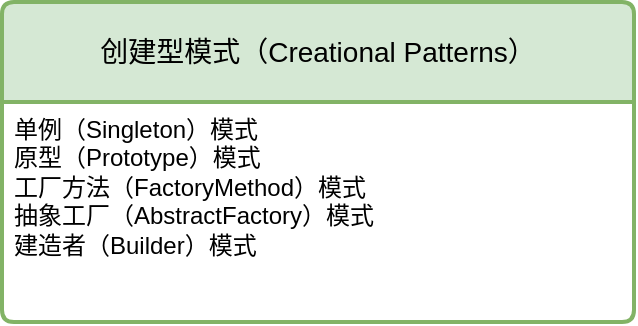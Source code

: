 <mxfile version="28.0.5" pages="3">
  <diagram id="zRVN3s2uPfJnkFUQuOGw" name="设计模式总览">
    <mxGraphModel dx="786" dy="463" grid="1" gridSize="10" guides="1" tooltips="1" connect="1" arrows="1" fold="1" page="1" pageScale="1" pageWidth="827" pageHeight="1169" math="0" shadow="0">
      <root>
        <mxCell id="0" />
        <mxCell id="1" parent="0" />
        <mxCell id="wAoLEg8Pgq-Iw8aR-I5j-6" value="创建型模式（Creational Patterns）" style="swimlane;childLayout=stackLayout;horizontal=1;startSize=50;horizontalStack=0;rounded=1;fontSize=14;fontStyle=0;strokeWidth=2;resizeParent=0;resizeLast=1;shadow=0;dashed=0;align=center;arcSize=4;whiteSpace=wrap;html=1;fillColor=#d5e8d4;strokeColor=#82b366;" vertex="1" parent="1">
          <mxGeometry x="54" y="110" width="316" height="160" as="geometry" />
        </mxCell>
        <mxCell id="wAoLEg8Pgq-Iw8aR-I5j-7" value="单例（Singleton）模式&lt;br style=&quot;padding: 0px; margin: 0px;&quot;&gt;原型（Prototype）模式&lt;br style=&quot;padding: 0px; margin: 0px;&quot;&gt;工厂方法（FactoryMethod）模式&lt;br style=&quot;padding: 0px; margin: 0px;&quot;&gt;抽象工厂（AbstractFactory）模式&lt;br style=&quot;padding: 0px; margin: 0px;&quot;&gt;建造者（Builder）模式" style="align=left;strokeColor=none;fillColor=none;spacingLeft=4;spacingRight=4;fontSize=12;verticalAlign=top;resizable=0;rotatable=0;part=1;html=1;whiteSpace=wrap;" vertex="1" parent="wAoLEg8Pgq-Iw8aR-I5j-6">
          <mxGeometry y="50" width="316" height="110" as="geometry" />
        </mxCell>
      </root>
    </mxGraphModel>
  </diagram>
  <diagram id="s9Nj-BNSNQLIezm4u_ZE" name="创建型-单例设计模式">
    <mxGraphModel dx="786" dy="463" grid="1" gridSize="10" guides="1" tooltips="1" connect="1" arrows="1" fold="1" page="1" pageScale="1" pageWidth="827" pageHeight="1169" math="0" shadow="0">
      <root>
        <mxCell id="0" />
        <mxCell id="1" parent="0" />
      </root>
    </mxGraphModel>
  </diagram>
  <diagram name="创建型-工厂设计模式" id="Page-1">
    <mxGraphModel dx="2037" dy="1061" grid="1" gridSize="10" guides="1" tooltips="1" connect="1" arrows="1" fold="1" page="1" pageScale="1" pageWidth="827" pageHeight="1169" math="0" shadow="0">
      <root>
        <mxCell id="0" />
        <mxCell id="1" parent="0" />
        <UserObject label="&lt;div style=&quot;font-size: 1px&quot;&gt;&lt;p style=&quot;text-align:center;margin-left:0;margin-right:0;margin-top:0px;margin-bottom:0px;text-indent:0;vertical-align:middle;direction:ltr;&quot;&gt;&lt;font style=&quot;font-size:12px;font-family:0;color:#000000;direction:ltr;letter-spacing:0px;line-height:120%;opacity:1&quot;&gt;抽象类Car&lt;/font&gt;&lt;/p&gt;&lt;/div&gt;" tags="Background" id="2">
          <mxCell style="verticalAlign=middle;align=center;overflow=width;vsdxID=1;fillColor=#fbeada;gradientColor=none;shape=stencil(hZJLEoIwDIZP06VMSQZ0j3gPRop0rJQpD/H2UoMCLQ67JP2S/EnKMGnKrBYMeNMafRdPmbclwzMDkFUpjGxHi2HKMCm0ETejuyonv84saa2H7m2FgfLCOIiPNgv4iyL8410IVrJawCcMEP/D185Q6XCqzaMgiic+XCbwATaQX+wLod8W18ymTH8mB3eFHnydswjwGVjPgn5b3N3lzuJHYz5ZIZWiiy/f3ROPIfoemL4B);strokeColor=#000000;strokeWidth=2;spacingTop=-3;spacingBottom=-3;spacingLeft=-3;spacingRight=-3;points=[];labelBackgroundColor=none;rounded=0;html=1;whiteSpace=wrap;" parent="1" vertex="1">
            <mxGeometry x="111" y="286" width="100" height="50" as="geometry" />
          </mxCell>
        </UserObject>
        <UserObject label="&lt;div style=&quot;font-size: 1px&quot;&gt;&lt;p style=&quot;text-align:center;margin-left:0;margin-right:0;margin-top:0px;margin-bottom:0px;text-indent:0;vertical-align:middle;direction:ltr;&quot;&gt;&lt;font style=&quot;font-size:12px;font-family:0;color:#000000;direction:ltr;letter-spacing:0px;line-height:120%;opacity:1&quot;&gt;具体类A-VanCar&lt;/font&gt;&lt;/p&gt;&lt;/div&gt;" tags="Background" id="3">
          <mxCell style="verticalAlign=middle;align=center;overflow=width;vsdxID=2;fillColor=#fadcdb;gradientColor=none;shape=stencil(nZBRDoQgDERP03+WHsHFe5iISyOCQdT19kIaIxq//Jtp3zTpAFaTaUYNUkwx+F6v1EYD+AUpyRkdKCYFqACrzgf9C352LfuxyWRWg1/yhT/nRE5IsZWuZtCSK8CPeI0e/hF+jV7AJM4PO7KWCyr390bSiNtEtQM=);strokeColor=#000000;strokeWidth=2;spacingTop=-3;spacingBottom=-3;spacingLeft=-3;spacingRight=-3;points=[];labelBackgroundColor=none;rounded=0;html=1;whiteSpace=wrap;" parent="1" vertex="1">
            <mxGeometry x="295" y="232" width="149" height="54" as="geometry" />
          </mxCell>
        </UserObject>
        <UserObject label="&lt;div style=&quot;font-size: 1px&quot;&gt;&lt;p style=&quot;text-align:center;margin-left:0;margin-right:0;margin-top:0px;margin-bottom:0px;text-indent:0;vertical-align:middle;direction:ltr;&quot;&gt;&lt;font style=&quot;font-size:12px;font-family:0;color:#000000;direction:ltr;letter-spacing:0px;line-height:120%;opacity:1&quot;&gt;具体类B-Sedan&lt;/font&gt;&lt;/p&gt;&lt;/div&gt;" tags="Background" id="4">
          <mxCell style="verticalAlign=middle;align=center;overflow=width;vsdxID=3;fillColor=#fadcdb;gradientColor=none;shape=stencil(nZBRDoQgDERP03+WHsHFe5iISyOCQdT19kIaIxq//Jtp3zTpAFaTaUYNUkwx+F6v1EYD+AUpyRkdKCYFqACrzgf9C352LfuxyWRWg1/yhT/nRE5IsZWuZtCSK8CPeI0e/hF+jV7AJM4PO7KWCyr390bSiNtEtQM=);strokeColor=#000000;strokeWidth=2;spacingTop=-3;spacingBottom=-3;spacingLeft=-3;spacingRight=-3;points=[];labelBackgroundColor=none;rounded=0;html=1;whiteSpace=wrap;" parent="1" vertex="1">
            <mxGeometry x="295" y="336" width="149" height="54" as="geometry" />
          </mxCell>
        </UserObject>
        <UserObject label="&lt;div style=&quot;font-size: 1px&quot;&gt;&lt;p style=&quot;text-align:center;margin-left:0;margin-right:0;margin-top:0px;margin-bottom:0px;text-indent:0;vertical-align:middle;direction:ltr;&quot;&gt;&lt;font style=&quot;font-size:12px;font-family:0;color:#000000;direction:ltr;letter-spacing:0px;line-height:120%;opacity:1&quot;&gt;BuildSimpleCarFactory&lt;/font&gt;&lt;/p&gt;&lt;/div&gt;" tags="Background" id="5">
          <mxCell style="verticalAlign=middle;align=center;overflow=width;vsdxID=4;fillColor=#e5f6da;gradientColor=none;shape=stencil(nZBRDoQgDERP03+WHsHFe5iISyOCQdT19kIaIxq//Jtp3zTpAFaTaUYNUkwx+F6v1EYD+AUpyRkdKCYFqACrzgf9C352LfuxyWRWg1/yhT/nRE5IsZWuZtCSK8CPeI0e/hF+jV7AJM4PO7KWCyr390bSiNtEtQM=);strokeColor=#000000;strokeWidth=2;spacingTop=-3;spacingBottom=-3;spacingLeft=-3;spacingRight=-3;points=[];labelBackgroundColor=none;rounded=0;html=1;whiteSpace=wrap;" parent="1" vertex="1">
            <mxGeometry x="513" y="284" width="197" height="66" as="geometry" />
          </mxCell>
        </UserObject>
        <UserObject label="&lt;div style=&quot;font-size: 1px&quot;&gt;&lt;p style=&quot;text-align:center;margin-left:0;margin-right:0;margin-top:0px;margin-bottom:0px;text-indent:0;vertical-align:middle;direction:ltr;&quot;&gt;&lt;font style=&quot;font-size:12px;font-family:0;color:#000000;direction:ltr;letter-spacing:0px;line-height:120%;opacity:1&quot;&gt;if (&amp;quot;mysql&amp;quot;.equalsIgnoreCase(type)) {&lt;br/&gt;   return &lt;/font&gt;&lt;font style=&quot;font-size:12px;font-family:0;color:#000000;direction:ltr;letter-spacing:0px;line-height:120%;opacity:1&quot;&gt;&lt;b&gt;new MysqlDBConnect&lt;/b&gt;&lt;/font&gt;&lt;font style=&quot;font-size:12px;font-family:0;color:#000000;direction:ltr;letter-spacing:0px;line-height:120%;opacity:1&quot;&gt;(&amp;quot;muser&amp;quot;, &amp;quot;jdbc.mysql&amp;quot;);&lt;br/&gt;} else if (&amp;quot;azure&amp;quot;.equalsIgnoreCase(type)) {&lt;br/&gt;   return &lt;/font&gt;&lt;font style=&quot;font-size:12px;font-family:0;color:#000000;direction:ltr;letter-spacing:0px;line-height:120%;opacity:1&quot;&gt;&lt;b&gt;new AzureDBConnect&lt;/b&gt;&lt;/font&gt;&lt;font style=&quot;font-size:12px;font-family:0;color:#000000;direction:ltr;letter-spacing:0px;line-height:120%;opacity:1&quot;&gt;(&amp;quot;azureUser&amp;quot;, &amp;quot;jdbc.azure&amp;quot;);&lt;br/&gt;}&lt;/font&gt;&lt;/p&gt;&lt;/div&gt;" tags="Background" id="6">
          <mxCell style="verticalAlign=middle;align=center;overflow=width;vsdxID=5;fillColor=#fff7bc;gradientColor=none;shape=stencil(UzV2Ls5ILEhVNTIoLinKz04tz0wpyVA1dlE1MsrMy0gtyiwBslSNXVWNndPyi1LTi/JL81Ig/IJEkEoQKze/DGRCBUSfAUiHkUElMs8NojAnMw9JoaWZnqEZsYoNDVDNNTTVMzIhQbkBHrPJVkqeQiADEXZpmTk5yDLooQwUgsSQsSsA);strokeColor=none;strokeWidth=0;spacingTop=-3;spacingBottom=-3;spacingLeft=-3;spacingRight=-3;points=[];labelBackgroundColor=none;rounded=0;html=1;whiteSpace=wrap;" parent="1" vertex="1">
            <mxGeometry x="790" y="264.5" width="417" height="105" as="geometry" />
          </mxCell>
        </UserObject>
        <UserObject label="" tags="Background" id="7">
          <mxCell style="vsdxID=6;fillColor=#fff7bc;gradientColor=none;shape=stencil(UzV2Ls5ILEhVNTIoLinKz04tz0wpyVA1dlE1MsrMy0gtyiwBslSNXVWNndPyi1LTi/JL81Ig/IJEkEoQKze/DGRCBUSfpZmeoRlIl5FBJUTEAMxzgyjOyczDq9jQVM/IBLcGQwMDUpQTcAyQgfBGWmZODrIMuoeBQpDAMnYFAA==);strokeColor=none;strokeWidth=0;spacingTop=-3;spacingBottom=-3;spacingLeft=-3;spacingRight=-3;points=[];labelBackgroundColor=none;rounded=0;html=1;whiteSpace=wrap;" parent="1" vertex="1">
            <mxGeometry x="762" y="258" width="417" height="105" as="geometry" />
          </mxCell>
        </UserObject>
        <UserObject label="" tags="Background" id="8">
          <mxCell style="vsdxID=7;fillColor=none;gradientColor=none;shape=stencil(UzV2Ls5ILEhVNTIoLinKz04tz0wpyVA1dlE1MsrMy0gtyiwBslSNXVWNndPyi1LTi/JL81Ig/IJEkEoQKze/DGRCBUSfAUiHkUElMs8NojAnMw9JoaWZnqEZsYoNDVDNNTTVMzIhQbkBHrPJVkqeQiADEXZADnrAAoUgkWLsCgA=);strokeColor=none;strokeWidth=0;spacingTop=-3;spacingBottom=-3;spacingLeft=-3;spacingRight=-3;points=[];labelBackgroundColor=none;rounded=0;html=1;whiteSpace=wrap;" parent="1" vertex="1">
            <mxGeometry x="762" y="258" width="417" height="105" as="geometry" />
          </mxCell>
        </UserObject>
        <UserObject label="&lt;div style=&quot;font-size: 1px&quot;&gt;&lt;p style=&quot;text-align:center;margin-left:0;margin-right:0;margin-top:0px;margin-bottom:0px;text-indent:0;vertical-align:middle;direction:ltr;&quot;&gt;&lt;font style=&quot;font-size: 16px; color: rgb(0, 0, 0); direction: ltr; letter-spacing: 0px; line-height: 120%; opacity: 1;&quot;&gt;&lt;b&gt;简单工厂模式：&lt;/b&gt;&lt;/font&gt;&lt;/p&gt;&lt;/div&gt;" tags="Background" id="9">
          <mxCell style="verticalAlign=middle;align=center;overflow=width;vsdxID=8;fillColor=none;gradientColor=none;shape=stencil(nZBLDoAgDERP0z3SI/i5B4koRAWC+Lu9kMaIxpW7mfZNkw5gOSvhJHA2B28Huek2KMAKONdGSa9DVIA1YNlZL3tvF9OSdyKRSU12TRd2yrGU4OzIXUPgqE0GFuw3evlP+Df6AKO4P6Ry8t27jTiiJrE+AQ==);strokeColor=#000000;strokeWidth=2;spacingTop=-3;spacingBottom=-3;spacingLeft=-3;spacingRight=-3;points=[];labelBackgroundColor=none;rounded=0;html=1;whiteSpace=wrap;" parent="1" vertex="1">
            <mxGeometry x="111" y="150" width="127" height="40" as="geometry" />
          </mxCell>
        </UserObject>
        <UserObject label="&lt;div style=&quot;font-size: 1px&quot;&gt;&lt;p style=&quot;text-align:center;margin-left:0;margin-right:0;margin-top:0px;margin-bottom:0px;text-indent:0;vertical-align:middle;direction:ltr;&quot;&gt;&lt;font style=&quot;font-size: 12px; color: rgb(0, 0, 0); direction: ltr; letter-spacing: 0px; line-height: 120%; opacity: 1;&quot;&gt;违背开闭原则，说白了就是代码耦合度高。&lt;/font&gt;&lt;/p&gt;&lt;p style=&quot;text-align:center;margin-left:0;margin-right:0;margin-top:0px;margin-bottom:0px;text-indent:0;vertical-align:middle;direction:ltr;&quot;&gt;&lt;font style=&quot;font-size: 12px; color: rgb(0, 0, 0); direction: ltr; letter-spacing: 0px; line-height: 120%; opacity: 1;&quot;&gt;如果你要扩展，就要新增else&lt;/font&gt;&lt;/p&gt;&lt;/div&gt;" tags="Background" id="10">
          <mxCell style="verticalAlign=middle;align=center;overflow=width;vsdxID=9;fillColor=none;gradientColor=none;shape=stencil(nZBLDoAgDERP0z3SI/i5B4koRAWC+Lu9kMaIxpW7mfZNkw5gOSvhJHA2B28Huek2KMAKONdGSa9DVIA1YNlZL3tvF9OSdyKRSU12TRd2yrGU4OzIXUPgqE0GFuw3evlP+Df6AKO4P6Ry8t27jTiiJrE+AQ==);strokeColor=#000000;strokeWidth=2;spacingTop=-3;spacingBottom=-3;spacingLeft=-3;spacingRight=-3;points=[];labelBackgroundColor=none;rounded=0;html=1;whiteSpace=wrap;" parent="1" vertex="1">
            <mxGeometry x="111" y="450" width="387" height="40" as="geometry" />
          </mxCell>
        </UserObject>
        <UserObject label="&lt;div style=&quot;font-size: 1px&quot;&gt;&lt;p style=&quot;text-align:center;margin-left:0;margin-right:0;margin-top:0px;margin-bottom:0px;text-indent:0;vertical-align:middle;direction:ltr;&quot;&gt;&lt;font style=&quot;font-size:12px;font-family:0;color:#000000;direction:ltr;letter-spacing:0px;line-height:120%;opacity:1&quot;&gt;extends&lt;/font&gt;&lt;/p&gt;&lt;/div&gt;" tags="Background" id="11">
          <mxCell style="vsdxID=10;edgeStyle=none;startArrow=none;endArrow=block;startSize=5;endSize=5;strokeWidth=2;spacingTop=0;spacingBottom=0;spacingLeft=0;spacingRight=0;verticalAlign=middle;html=1;labelBackgroundColor=#ffffff;rounded=0;align=center;exitX=0;exitY=0.5;exitDx=0;exitDy=0;exitPerimeter=0;entryX=0.5;entryY=1;entryDx=0;entryDy=0;entryPerimeter=0;" parent="1" source="4" target="2" edge="1">
            <mxGeometry x="-0.317" y="7" relative="1" as="geometry">
              <mxPoint as="offset" />
              <Array as="points">
                <mxPoint x="161" y="363" />
              </Array>
            </mxGeometry>
          </mxCell>
        </UserObject>
        <UserObject label="&lt;div style=&quot;font-size: 1px&quot;&gt;&lt;p style=&quot;text-align:center;margin-left:0;margin-right:0;margin-top:0px;margin-bottom:0px;text-indent:0;vertical-align:middle;direction:ltr;&quot;&gt;&lt;font style=&quot;font-size:12px;font-family:0;color:#000000;direction:ltr;letter-spacing:0px;line-height:120%;opacity:1&quot;&gt;extends&lt;/font&gt;&lt;/p&gt;&lt;/div&gt;" tags="Background" id="12">
          <mxCell style="vsdxID=11;edgeStyle=none;startArrow=none;endArrow=block;startSize=5;endSize=5;strokeWidth=2;spacingTop=0;spacingBottom=0;spacingLeft=0;spacingRight=0;verticalAlign=middle;html=1;labelBackgroundColor=#ffffff;rounded=0;align=center;exitX=0;exitY=0.5;exitDx=0;exitDy=0;exitPerimeter=0;entryX=0.5;entryY=0;entryDx=0;entryDy=0;entryPerimeter=0;" parent="1" source="3" target="2" edge="1">
            <mxGeometry relative="1" as="geometry">
              <mxPoint x="34" as="offset" />
              <Array as="points">
                <mxPoint x="161" y="259" />
              </Array>
            </mxGeometry>
          </mxCell>
        </UserObject>
        <UserObject label="" tags="Background" id="13">
          <mxCell style="vsdxID=12;edgeStyle=none;dashed=1;dashPattern=1.00 4.00;startArrow=none;endArrow=block;startSize=5;endSize=5;strokeWidth=2;spacingTop=0;spacingBottom=0;spacingLeft=0;spacingRight=0;verticalAlign=middle;html=1;labelBackgroundColor=#ffffff;rounded=0;exitX=0.497;exitY=0;exitDx=0;exitDy=0;exitPerimeter=0;entryX=1;entryY=0.5;entryDx=0;entryDy=0;entryPerimeter=0;" parent="1" source="5" target="3" edge="1">
            <mxGeometry relative="1" as="geometry">
              <mxPoint x="70" y="101" as="offset" />
              <Array as="points">
                <mxPoint x="608" y="259" />
              </Array>
            </mxGeometry>
          </mxCell>
        </UserObject>
        <UserObject label="" tags="Background" id="14">
          <mxCell style="vsdxID=13;edgeStyle=none;dashed=1;dashPattern=1.00 4.00;startArrow=none;endArrow=block;startSize=5;endSize=5;strokeWidth=2;spacingTop=0;spacingBottom=0;spacingLeft=0;spacingRight=0;verticalAlign=middle;html=1;labelBackgroundColor=#ffffff;rounded=0;exitX=0.497;exitY=1;exitDx=0;exitDy=0;exitPerimeter=0;entryX=1;entryY=0.5;entryDx=0;entryDy=0;entryPerimeter=0;" parent="1" source="5" target="4" edge="1">
            <mxGeometry relative="1" as="geometry">
              <mxPoint x="70" y="101" as="offset" />
              <Array as="points">
                <mxPoint x="608" y="363" />
              </Array>
            </mxGeometry>
          </mxCell>
        </UserObject>
        <UserObject label="" tags="Background" id="15">
          <mxCell style="vsdxID=14;edgeStyle=none;startArrow=none;endArrow=block;startSize=5;endSize=5;strokeWidth=2;spacingTop=0;spacingBottom=0;spacingLeft=0;spacingRight=0;verticalAlign=middle;html=1;labelBackgroundColor=#ffffff;rounded=0;exitX=1;exitY=0.5;exitDx=0;exitDy=0;exitPerimeter=0;entryX=0;entryY=0.505;entryDx=0;entryDy=0;entryPerimeter=0;" parent="1" source="5" target="6" edge="1">
            <mxGeometry relative="1" as="geometry">
              <mxPoint x="-29" y="102" as="offset" />
              <Array as="points" />
            </mxGeometry>
          </mxCell>
        </UserObject>
        <UserObject label="&lt;div style=&quot;&quot;&gt;&lt;p style=&quot;text-align: center; margin: 0px; text-indent: 0px; vertical-align: middle; direction: ltr;&quot;&gt;&lt;span style=&quot;font-size: 16px;&quot;&gt;&lt;b&gt;工厂方法模式&lt;/b&gt;&lt;/span&gt;&lt;/p&gt;&lt;/div&gt;" tags="Background" id="YFfJXEZBGBs_gFEX884V-15">
          <mxCell style="verticalAlign=middle;align=center;overflow=width;vsdxID=8;fillColor=none;gradientColor=none;shape=stencil(nZBLDoAgDERP0z3SI/i5B4koRAWC+Lu9kMaIxpW7mfZNkw5gOSvhJHA2B28Huek2KMAKONdGSa9DVIA1YNlZL3tvF9OSdyKRSU12TRd2yrGU4OzIXUPgqE0GFuw3evlP+Df6AKO4P6Ry8t27jTiiJrE+AQ==);strokeColor=#000000;strokeWidth=2;spacingTop=-3;spacingBottom=-3;spacingLeft=-3;spacingRight=-3;points=[];labelBackgroundColor=none;rounded=0;html=1;whiteSpace=wrap;" vertex="1" parent="1">
            <mxGeometry x="111" y="630" width="127" height="40" as="geometry" />
          </mxCell>
        </UserObject>
        <mxCell id="YFfJXEZBGBs_gFEX884V-17" value="抽象类DBConnect" style="rounded=1;whiteSpace=wrap;html=1;fillColor=#ffe6cc;strokeColor=#d79b00;" vertex="1" parent="1">
          <mxGeometry x="80" y="760" width="120" height="60" as="geometry" />
        </mxCell>
        <mxCell id="YFfJXEZBGBs_gFEX884V-20" value="" style="edgeStyle=orthogonalEdgeStyle;rounded=0;orthogonalLoop=1;jettySize=auto;html=1;" edge="1" parent="1" source="YFfJXEZBGBs_gFEX884V-18" target="YFfJXEZBGBs_gFEX884V-17">
          <mxGeometry relative="1" as="geometry">
            <Array as="points">
              <mxPoint x="150" y="730" />
            </Array>
          </mxGeometry>
        </mxCell>
        <mxCell id="YFfJXEZBGBs_gFEX884V-23" value="extends" style="edgeLabel;html=1;align=center;verticalAlign=middle;resizable=0;points=[];" vertex="1" connectable="0" parent="YFfJXEZBGBs_gFEX884V-20">
          <mxGeometry x="-0.222" y="1" relative="1" as="geometry">
            <mxPoint as="offset" />
          </mxGeometry>
        </mxCell>
        <mxCell id="YFfJXEZBGBs_gFEX884V-18" value="具体类-MysqlConnect" style="rounded=0;whiteSpace=wrap;html=1;fillColor=#f8cecc;strokeColor=#b85450;" vertex="1" parent="1">
          <mxGeometry x="300" y="700" width="160" height="60" as="geometry" />
        </mxCell>
        <mxCell id="YFfJXEZBGBs_gFEX884V-19" value="具体类-AzureConnect" style="rounded=0;whiteSpace=wrap;html=1;fillColor=#f8cecc;strokeColor=#b85450;" vertex="1" parent="1">
          <mxGeometry x="300" y="830" width="160" height="60" as="geometry" />
        </mxCell>
        <mxCell id="YFfJXEZBGBs_gFEX884V-25" style="edgeStyle=orthogonalEdgeStyle;rounded=0;orthogonalLoop=1;jettySize=auto;html=1;entryX=0.583;entryY=1.033;entryDx=0;entryDy=0;entryPerimeter=0;" edge="1" parent="1" source="YFfJXEZBGBs_gFEX884V-19" target="YFfJXEZBGBs_gFEX884V-17">
          <mxGeometry relative="1" as="geometry" />
        </mxCell>
        <mxCell id="YFfJXEZBGBs_gFEX884V-26" value="extends" style="edgeLabel;html=1;align=center;verticalAlign=middle;resizable=0;points=[];" vertex="1" connectable="0" parent="YFfJXEZBGBs_gFEX884V-25">
          <mxGeometry x="-0.426" y="2" relative="1" as="geometry">
            <mxPoint x="-6" y="-2" as="offset" />
          </mxGeometry>
        </mxCell>
        <mxCell id="YFfJXEZBGBs_gFEX884V-30" style="edgeStyle=orthogonalEdgeStyle;rounded=0;orthogonalLoop=1;jettySize=auto;html=1;entryX=0.5;entryY=0;entryDx=0;entryDy=0;" edge="1" parent="1" source="YFfJXEZBGBs_gFEX884V-27" target="YFfJXEZBGBs_gFEX884V-28">
          <mxGeometry relative="1" as="geometry" />
        </mxCell>
        <mxCell id="YFfJXEZBGBs_gFEX884V-32" value="extends" style="edgeLabel;html=1;align=center;verticalAlign=middle;resizable=0;points=[];" vertex="1" connectable="0" parent="YFfJXEZBGBs_gFEX884V-30">
          <mxGeometry x="-0.348" y="1" relative="1" as="geometry">
            <mxPoint as="offset" />
          </mxGeometry>
        </mxCell>
        <mxCell id="YFfJXEZBGBs_gFEX884V-39" style="edgeStyle=orthogonalEdgeStyle;rounded=0;orthogonalLoop=1;jettySize=auto;html=1;entryX=1;entryY=0.5;entryDx=0;entryDy=0;dashed=1;" edge="1" parent="1" source="YFfJXEZBGBs_gFEX884V-27" target="YFfJXEZBGBs_gFEX884V-18">
          <mxGeometry relative="1" as="geometry" />
        </mxCell>
        <mxCell id="YFfJXEZBGBs_gFEX884V-27" value="具体工厂类-MysqlConnectFactory" style="rounded=0;whiteSpace=wrap;html=1;fillColor=#dae8fc;strokeColor=#6c8ebf;" vertex="1" parent="1">
          <mxGeometry x="600" y="700" width="162" height="60" as="geometry" />
        </mxCell>
        <mxCell id="YFfJXEZBGBs_gFEX884V-28" value="抽象工厂类-AbstractDBConnectFactory" style="rounded=1;whiteSpace=wrap;html=1;fillColor=#d5e8d4;strokeColor=#82b366;" vertex="1" parent="1">
          <mxGeometry x="827" y="760" width="280" height="60" as="geometry" />
        </mxCell>
        <mxCell id="YFfJXEZBGBs_gFEX884V-31" style="edgeStyle=orthogonalEdgeStyle;rounded=0;orthogonalLoop=1;jettySize=auto;html=1;entryX=0.5;entryY=1;entryDx=0;entryDy=0;" edge="1" parent="1" source="YFfJXEZBGBs_gFEX884V-29" target="YFfJXEZBGBs_gFEX884V-28">
          <mxGeometry relative="1" as="geometry" />
        </mxCell>
        <mxCell id="YFfJXEZBGBs_gFEX884V-33" value="extends" style="edgeLabel;html=1;align=center;verticalAlign=middle;resizable=0;points=[];" vertex="1" connectable="0" parent="YFfJXEZBGBs_gFEX884V-31">
          <mxGeometry x="-0.369" y="-2" relative="1" as="geometry">
            <mxPoint as="offset" />
          </mxGeometry>
        </mxCell>
        <mxCell id="YFfJXEZBGBs_gFEX884V-40" style="edgeStyle=orthogonalEdgeStyle;rounded=0;orthogonalLoop=1;jettySize=auto;html=1;entryX=1;entryY=0.5;entryDx=0;entryDy=0;dashed=1;" edge="1" parent="1" source="YFfJXEZBGBs_gFEX884V-29" target="YFfJXEZBGBs_gFEX884V-19">
          <mxGeometry relative="1" as="geometry" />
        </mxCell>
        <mxCell id="YFfJXEZBGBs_gFEX884V-29" value="具体工厂类-AzureConnectFactory" style="rounded=0;whiteSpace=wrap;html=1;fillColor=#dae8fc;strokeColor=#6c8ebf;" vertex="1" parent="1">
          <mxGeometry x="602" y="830" width="160" height="60" as="geometry" />
        </mxCell>
        <mxCell id="YFfJXEZBGBs_gFEX884V-34" value="用来创建MysqlConnect对象" style="text;html=1;align=center;verticalAlign=middle;whiteSpace=wrap;rounded=0;" vertex="1" parent="1">
          <mxGeometry x="610" y="670" width="170" height="30" as="geometry" />
        </mxCell>
        <mxCell id="YFfJXEZBGBs_gFEX884V-35" value="用来创建AzureConnect对象" style="text;html=1;align=center;verticalAlign=middle;whiteSpace=wrap;rounded=0;" vertex="1" parent="1">
          <mxGeometry x="602" y="890" width="170" height="30" as="geometry" />
        </mxCell>
        <mxCell id="YFfJXEZBGBs_gFEX884V-41" value="满足了开闭原则。如果想要获取其他DB连接的对象，就去新建xxxConnect类，以及具体工厂类xxxConnectFactory&lt;div&gt;虽说满足了开闭原则，&lt;/div&gt;&lt;div&gt;但是会发现如果想要增加一个功能，那么类就会增加两个。&amp;nbsp;&lt;/div&gt;&lt;div&gt;1： 复杂度增加&lt;/div&gt;&lt;div&gt;2： 产品功能单一。&lt;/div&gt;&lt;div&gt;&lt;br&gt;&lt;/div&gt;&lt;div&gt;比如说：我现在想要让它MQ的连接呢？github的连接？文件服务器的连接？&lt;/div&gt;" style="text;html=1;align=left;verticalAlign=top;whiteSpace=wrap;rounded=0;" vertex="1" parent="1">
          <mxGeometry x="120" y="980" width="430" height="100" as="geometry" />
        </mxCell>
        <UserObject label="&lt;div style=&quot;&quot;&gt;&lt;p style=&quot;text-align: center; margin: 0px; text-indent: 0px; vertical-align: middle; direction: ltr;&quot;&gt;&lt;span style=&quot;font-size: 16px;&quot;&gt;&lt;b&gt;抽象工厂模式&lt;/b&gt;&lt;/span&gt;&lt;/p&gt;&lt;/div&gt;" tags="Background" id="9ifcQX4vvn5vu0cJJsfU-15">
          <mxCell style="verticalAlign=middle;align=center;overflow=width;vsdxID=8;fillColor=none;gradientColor=none;shape=stencil(nZBLDoAgDERP0z3SI/i5B4koRAWC+Lu9kMaIxpW7mfZNkw5gOSvhJHA2B28Huek2KMAKONdGSa9DVIA1YNlZL3tvF9OSdyKRSU12TRd2yrGU4OzIXUPgqE0GFuw3evlP+Df6AKO4P6Ry8t27jTiiJrE+AQ==);strokeColor=#000000;strokeWidth=2;spacingTop=-3;spacingBottom=-3;spacingLeft=-3;spacingRight=-3;points=[];labelBackgroundColor=none;rounded=0;html=1;whiteSpace=wrap;" vertex="1" parent="1">
            <mxGeometry x="130" y="1291" width="127" height="40" as="geometry" />
          </mxCell>
        </UserObject>
        <mxCell id="9ifcQX4vvn5vu0cJJsfU-16" style="edgeStyle=orthogonalEdgeStyle;rounded=0;orthogonalLoop=1;jettySize=auto;html=1;entryX=0.5;entryY=0;entryDx=0;entryDy=0;startArrow=classic;startFill=1;endArrow=none;endFill=0;" edge="1" parent="1" source="9ifcQX4vvn5vu0cJJsfU-18" target="9ifcQX4vvn5vu0cJJsfU-29">
          <mxGeometry relative="1" as="geometry" />
        </mxCell>
        <mxCell id="9ifcQX4vvn5vu0cJJsfU-17" value="implements" style="edgeLabel;html=1;align=center;verticalAlign=middle;resizable=0;points=[];" vertex="1" connectable="0" parent="9ifcQX4vvn5vu0cJJsfU-16">
          <mxGeometry x="0.138" y="-4" relative="1" as="geometry">
            <mxPoint as="offset" />
          </mxGeometry>
        </mxCell>
        <mxCell id="9ifcQX4vvn5vu0cJJsfU-18" value="顶层抽象工厂类MessageFactory" style="swimlane;fontStyle=0;childLayout=stackLayout;horizontal=1;startSize=26;fillColor=#ffe6cc;horizontalStack=0;resizeParent=1;resizeParentMax=0;resizeLast=0;collapsible=1;marginBottom=0;html=1;strokeColor=#d79b00;" vertex="1" parent="1">
          <mxGeometry x="300" y="1621" width="230" height="104" as="geometry">
            <mxRectangle x="380" y="1210" width="190" height="30" as="alternateBounds" />
          </mxGeometry>
        </mxCell>
        <mxCell id="9ifcQX4vvn5vu0cJJsfU-19" value="MessageSender createSender();" style="text;strokeColor=#d79b00;fillColor=#ffe6cc;align=left;verticalAlign=top;spacingLeft=4;spacingRight=4;overflow=hidden;rotatable=0;points=[[0,0.5],[1,0.5]];portConstraint=eastwest;whiteSpace=wrap;html=1;" vertex="1" parent="9ifcQX4vvn5vu0cJJsfU-18">
          <mxGeometry y="26" width="230" height="26" as="geometry" />
        </mxCell>
        <mxCell id="9ifcQX4vvn5vu0cJJsfU-20" value="MessageFormatter createFormatter();" style="text;strokeColor=#d79b00;fillColor=#ffe6cc;align=left;verticalAlign=top;spacingLeft=4;spacingRight=4;overflow=hidden;rotatable=0;points=[[0,0.5],[1,0.5]];portConstraint=eastwest;whiteSpace=wrap;html=1;" vertex="1" parent="9ifcQX4vvn5vu0cJJsfU-18">
          <mxGeometry y="52" width="230" height="26" as="geometry" />
        </mxCell>
        <mxCell id="9ifcQX4vvn5vu0cJJsfU-21" value="MessageLogger createLogger();" style="text;strokeColor=#d79b00;fillColor=#ffe6cc;align=left;verticalAlign=top;spacingLeft=4;spacingRight=4;overflow=hidden;rotatable=0;points=[[0,0.5],[1,0.5]];portConstraint=eastwest;whiteSpace=wrap;html=1;" vertex="1" parent="9ifcQX4vvn5vu0cJJsfU-18">
          <mxGeometry y="78" width="230" height="26" as="geometry" />
        </mxCell>
        <mxCell id="9ifcQX4vvn5vu0cJJsfU-22" style="edgeStyle=orthogonalEdgeStyle;rounded=0;orthogonalLoop=1;jettySize=auto;html=1;entryX=1;entryY=0.75;entryDx=0;entryDy=0;dashed=1;" edge="1" parent="9ifcQX4vvn5vu0cJJsfU-18">
          <mxGeometry relative="1" as="geometry">
            <mxPoint x="390" y="203" as="sourcePoint" />
            <mxPoint x="230" y="90" as="targetPoint" />
            <Array as="points">
              <mxPoint x="310" y="203" />
              <mxPoint x="310" y="90" />
            </Array>
          </mxGeometry>
        </mxCell>
        <mxCell id="9ifcQX4vvn5vu0cJJsfU-23" value="MessageFormatter" style="swimlane;fillColor=#f8cecc;strokeColor=#b85450;" vertex="1" parent="1">
          <mxGeometry x="690" y="1571" width="220" height="58" as="geometry" />
        </mxCell>
        <mxCell id="9ifcQX4vvn5vu0cJJsfU-24" value="String format(String message);" style="text;html=1;align=center;verticalAlign=middle;resizable=0;points=[];autosize=1;strokeColor=none;fillColor=none;" vertex="1" parent="9ifcQX4vvn5vu0cJJsfU-23">
          <mxGeometry y="32" width="190" height="30" as="geometry" />
        </mxCell>
        <mxCell id="9ifcQX4vvn5vu0cJJsfU-25" value="MessageSender" style="swimlane;fillColor=#dae8fc;strokeColor=#6c8ebf;" vertex="1" parent="1">
          <mxGeometry x="700" y="1371" width="220" height="62" as="geometry" />
        </mxCell>
        <mxCell id="9ifcQX4vvn5vu0cJJsfU-26" value="void send(String message, String to);" style="text;html=1;align=center;verticalAlign=middle;resizable=0;points=[];autosize=1;strokeColor=none;fillColor=none;" vertex="1" parent="9ifcQX4vvn5vu0cJJsfU-25">
          <mxGeometry y="32" width="220" height="30" as="geometry" />
        </mxCell>
        <mxCell id="9ifcQX4vvn5vu0cJJsfU-27" value="MessageLogger" style="swimlane;fillColor=#e1d5e7;strokeColor=#9673a6;" vertex="1" parent="1">
          <mxGeometry x="690" y="1781" width="220" height="62" as="geometry" />
        </mxCell>
        <mxCell id="9ifcQX4vvn5vu0cJJsfU-28" value="void log(String message, String to);" style="text;html=1;align=center;verticalAlign=middle;resizable=0;points=[];autosize=1;strokeColor=none;fillColor=none;" vertex="1" parent="9ifcQX4vvn5vu0cJJsfU-27">
          <mxGeometry x="-5" y="31" width="210" height="30" as="geometry" />
        </mxCell>
        <mxCell id="9ifcQX4vvn5vu0cJJsfU-29" value="具体工厂类SmsFactory" style="swimlane;fontStyle=0;childLayout=stackLayout;horizontal=1;startSize=26;fillColor=#d5e8d4;horizontalStack=0;resizeParent=1;resizeParentMax=0;resizeLast=0;collapsible=1;marginBottom=0;html=1;strokeColor=#82b366;" vertex="1" parent="1">
          <mxGeometry x="210" y="1841" width="410" height="104" as="geometry">
            <mxRectangle x="380" y="1210" width="190" height="30" as="alternateBounds" />
          </mxGeometry>
        </mxCell>
        <mxCell id="9ifcQX4vvn5vu0cJJsfU-30" value="MessageSender createSender()&amp;nbsp;&lt;span style=&quot;background-color: transparent;&quot;&gt;&amp;nbsp;{ return new SmsSender(); }&lt;/span&gt;&lt;div&gt;&lt;span style=&quot;background-color: transparent; color: light-dark(rgb(0, 0, 0), rgb(255, 255, 255));&quot;&gt;&lt;br&gt;&lt;/span&gt;&lt;/div&gt;" style="text;strokeColor=#82b366;fillColor=#d5e8d4;align=left;verticalAlign=top;spacingLeft=4;spacingRight=4;overflow=hidden;rotatable=0;points=[[0,0.5],[1,0.5]];portConstraint=eastwest;whiteSpace=wrap;html=1;" vertex="1" parent="9ifcQX4vvn5vu0cJJsfU-29">
          <mxGeometry y="26" width="410" height="26" as="geometry" />
        </mxCell>
        <mxCell id="9ifcQX4vvn5vu0cJJsfU-31" value="MessageFormatter createFormatter()&amp;nbsp;&lt;span style=&quot;background-color: transparent;&quot;&gt;{ return new SmsFormatter(); }&lt;/span&gt;&lt;div&gt;&lt;span style=&quot;background-color: transparent; color: light-dark(rgb(0, 0, 0), rgb(255, 255, 255));&quot;&gt;&lt;br&gt;&lt;/span&gt;&lt;/div&gt;" style="text;strokeColor=#82b366;fillColor=#d5e8d4;align=left;verticalAlign=top;spacingLeft=4;spacingRight=4;overflow=hidden;rotatable=0;points=[[0,0.5],[1,0.5]];portConstraint=eastwest;whiteSpace=wrap;html=1;" vertex="1" parent="9ifcQX4vvn5vu0cJJsfU-29">
          <mxGeometry y="52" width="410" height="26" as="geometry" />
        </mxCell>
        <mxCell id="9ifcQX4vvn5vu0cJJsfU-32" value="MessageLogger createLogger()&amp;nbsp;&lt;span style=&quot;background-color: transparent;&quot;&gt;{ return new SmsLogger(); }&lt;/span&gt;&lt;div&gt;&lt;span style=&quot;background-color: transparent; color: light-dark(rgb(0, 0, 0), rgb(255, 255, 255));&quot;&gt;&lt;br&gt;&lt;/span&gt;&lt;/div&gt;" style="text;strokeColor=#82b366;fillColor=#d5e8d4;align=left;verticalAlign=top;spacingLeft=4;spacingRight=4;overflow=hidden;rotatable=0;points=[[0,0.5],[1,0.5]];portConstraint=eastwest;whiteSpace=wrap;html=1;" vertex="1" parent="9ifcQX4vvn5vu0cJJsfU-29">
          <mxGeometry y="78" width="410" height="26" as="geometry" />
        </mxCell>
        <mxCell id="9ifcQX4vvn5vu0cJJsfU-33" value="SMSSender" style="swimlane;fillColor=#dae8fc;strokeColor=#6c8ebf;" vertex="1" parent="1">
          <mxGeometry x="990" y="1280" width="260" height="62" as="geometry" />
        </mxCell>
        <mxCell id="9ifcQX4vvn5vu0cJJsfU-34" value="void send(String message, String to) {...}" style="text;html=1;align=center;verticalAlign=middle;resizable=0;points=[];autosize=1;strokeColor=none;fillColor=none;" vertex="1" parent="9ifcQX4vvn5vu0cJJsfU-33">
          <mxGeometry x="10" y="32" width="240" height="30" as="geometry" />
        </mxCell>
        <mxCell id="9ifcQX4vvn5vu0cJJsfU-35" value="SMSFormatter" style="swimlane;fillColor=#f8cecc;strokeColor=#b85450;" vertex="1" parent="1">
          <mxGeometry x="997" y="1509" width="220" height="62" as="geometry" />
        </mxCell>
        <mxCell id="9ifcQX4vvn5vu0cJJsfU-36" value="String format(String message) {...}" style="text;html=1;align=center;verticalAlign=middle;resizable=0;points=[];autosize=1;strokeColor=none;fillColor=none;" vertex="1" parent="9ifcQX4vvn5vu0cJJsfU-35">
          <mxGeometry x="-5" y="32" width="200" height="30" as="geometry" />
        </mxCell>
        <mxCell id="9ifcQX4vvn5vu0cJJsfU-37" value="SMSLogger" style="swimlane;fillColor=#e1d5e7;strokeColor=#9673a6;" vertex="1" parent="1">
          <mxGeometry x="1010" y="1725" width="220" height="62" as="geometry" />
        </mxCell>
        <mxCell id="9ifcQX4vvn5vu0cJJsfU-38" value="void log(String message, String to) {...}" style="text;html=1;align=center;verticalAlign=middle;resizable=0;points=[];autosize=1;strokeColor=none;fillColor=none;" vertex="1" parent="9ifcQX4vvn5vu0cJJsfU-37">
          <mxGeometry x="-5" y="32" width="230" height="30" as="geometry" />
        </mxCell>
        <mxCell id="9ifcQX4vvn5vu0cJJsfU-39" style="edgeStyle=orthogonalEdgeStyle;rounded=0;orthogonalLoop=1;jettySize=auto;html=1;entryX=1;entryY=0.5;entryDx=0;entryDy=0;" edge="1" parent="1" source="9ifcQX4vvn5vu0cJJsfU-34" target="9ifcQX4vvn5vu0cJJsfU-25">
          <mxGeometry relative="1" as="geometry" />
        </mxCell>
        <mxCell id="9ifcQX4vvn5vu0cJJsfU-40" value="implements" style="edgeLabel;html=1;align=center;verticalAlign=middle;resizable=0;points=[];" vertex="1" connectable="0" parent="9ifcQX4vvn5vu0cJJsfU-39">
          <mxGeometry x="-0.007" y="4" relative="1" as="geometry">
            <mxPoint y="1" as="offset" />
          </mxGeometry>
        </mxCell>
        <mxCell id="9ifcQX4vvn5vu0cJJsfU-41" style="edgeStyle=orthogonalEdgeStyle;rounded=0;orthogonalLoop=1;jettySize=auto;html=1;entryX=1;entryY=0.5;entryDx=0;entryDy=0;dashed=1;" edge="1" parent="1" source="9ifcQX4vvn5vu0cJJsfU-26" target="9ifcQX4vvn5vu0cJJsfU-19">
          <mxGeometry relative="1" as="geometry">
            <Array as="points">
              <mxPoint x="610" y="1418" />
              <mxPoint x="610" y="1660" />
            </Array>
          </mxGeometry>
        </mxCell>
        <mxCell id="9ifcQX4vvn5vu0cJJsfU-42" style="edgeStyle=orthogonalEdgeStyle;rounded=0;orthogonalLoop=1;jettySize=auto;html=1;entryX=1;entryY=0.5;entryDx=0;entryDy=0;dashed=1;" edge="1" parent="1" source="9ifcQX4vvn5vu0cJJsfU-24" target="9ifcQX4vvn5vu0cJJsfU-20">
          <mxGeometry relative="1" as="geometry" />
        </mxCell>
        <mxCell id="9ifcQX4vvn5vu0cJJsfU-43" style="edgeStyle=orthogonalEdgeStyle;rounded=0;orthogonalLoop=1;jettySize=auto;html=1;entryX=1;entryY=0.75;entryDx=0;entryDy=0;" edge="1" parent="1" source="9ifcQX4vvn5vu0cJJsfU-36" target="9ifcQX4vvn5vu0cJJsfU-23">
          <mxGeometry relative="1" as="geometry" />
        </mxCell>
        <mxCell id="9ifcQX4vvn5vu0cJJsfU-44" value="implements" style="edgeLabel;html=1;align=center;verticalAlign=middle;resizable=0;points=[];" vertex="1" connectable="0" parent="9ifcQX4vvn5vu0cJJsfU-43">
          <mxGeometry x="-0.204" y="5" relative="1" as="geometry">
            <mxPoint as="offset" />
          </mxGeometry>
        </mxCell>
        <mxCell id="9ifcQX4vvn5vu0cJJsfU-45" style="edgeStyle=orthogonalEdgeStyle;rounded=0;orthogonalLoop=1;jettySize=auto;html=1;entryX=1;entryY=0.75;entryDx=0;entryDy=0;" edge="1" parent="1" source="9ifcQX4vvn5vu0cJJsfU-38" target="9ifcQX4vvn5vu0cJJsfU-27">
          <mxGeometry relative="1" as="geometry" />
        </mxCell>
        <mxCell id="9ifcQX4vvn5vu0cJJsfU-46" value="implements" style="edgeLabel;html=1;align=center;verticalAlign=middle;resizable=0;points=[];" vertex="1" connectable="0" parent="9ifcQX4vvn5vu0cJJsfU-45">
          <mxGeometry x="-0.15" y="-1" relative="1" as="geometry">
            <mxPoint as="offset" />
          </mxGeometry>
        </mxCell>
        <mxCell id="9ifcQX4vvn5vu0cJJsfU-47" value="MessageService" style="swimlane;fillColor=#b0e3e6;strokeColor=#0e8088;" vertex="1" parent="1">
          <mxGeometry x="260" y="2081" width="420" height="230" as="geometry" />
        </mxCell>
        <mxCell id="9ifcQX4vvn5vu0cJJsfU-48" value="&lt;div&gt;private MessageFactory factory;&lt;/div&gt;&lt;div&gt;&lt;br&gt;&lt;/div&gt;&lt;div&gt;&amp;nbsp; &amp;nbsp; public MessageService(MessageFactory factory) {&lt;/div&gt;&lt;div&gt;&amp;nbsp; &amp;nbsp; &amp;nbsp; &amp;nbsp; this.factory = factory;&lt;/div&gt;&lt;div&gt;&amp;nbsp; &amp;nbsp; }&lt;/div&gt;&lt;div&gt;&lt;br&gt;&lt;/div&gt;&lt;div&gt;&amp;nbsp; &amp;nbsp; public void sendMessage(String rawMessage, String recipient) {&lt;/div&gt;&lt;div&gt;&amp;nbsp; &amp;nbsp; &amp;nbsp; &amp;nbsp; String formatted = factory.createFormatter().format(rawMessage);&lt;/div&gt;&lt;div&gt;&amp;nbsp; &amp;nbsp; &amp;nbsp; &amp;nbsp; factory.createSender().send(formatted, recipient);&lt;/div&gt;&lt;div&gt;&amp;nbsp; &amp;nbsp; &amp;nbsp; &amp;nbsp; factory.createLogger().log(formatted, recipient);&lt;/div&gt;&lt;div&gt;&amp;nbsp; &amp;nbsp; }&lt;/div&gt;&lt;div&gt;&lt;br&gt;&lt;/div&gt;" style="text;html=1;align=left;verticalAlign=middle;resizable=0;points=[];autosize=1;strokeColor=none;fillColor=none;" vertex="1" parent="9ifcQX4vvn5vu0cJJsfU-47">
          <mxGeometry x="20" y="40" width="400" height="190" as="geometry" />
        </mxCell>
        <mxCell id="9ifcQX4vvn5vu0cJJsfU-49" value="MainAPP" style="swimlane;fillColor=#dae8fc;gradientColor=#7ea6e0;strokeColor=#6c8ebf;" vertex="1" parent="1">
          <mxGeometry x="807" y="2081" width="420" height="230" as="geometry" />
        </mxCell>
        <mxCell id="9ifcQX4vvn5vu0cJJsfU-50" value="&lt;div style=&quot;line-height: 150%;&quot;&gt;&lt;div&gt;&amp;nbsp; public static void main(String[] args) {&lt;/div&gt;&lt;div&gt;&amp;nbsp; &amp;nbsp; &amp;nbsp; &amp;nbsp;&amp;nbsp;&lt;span style=&quot;background-color: transparent; color: light-dark(rgb(0, 0, 0), rgb(255, 255, 255));&quot;&gt;// 可切换为 EmailFactory、WeChatFactory 等&lt;/span&gt;&lt;/div&gt;&lt;div&gt;&amp;nbsp; &amp;nbsp; &amp;nbsp; &amp;nbsp; MessageFactory factory = new SmsFactory();&amp;nbsp;&lt;/div&gt;&lt;div&gt;&amp;nbsp; &amp;nbsp; &amp;nbsp; &amp;nbsp; MessageService service = new MessageService(factory);&lt;/div&gt;&lt;div&gt;&amp;nbsp; &amp;nbsp; &amp;nbsp; &amp;nbsp; service.sendMessage(&quot;你好，这是一条通知&quot;, &quot;1234567890&quot;);&lt;/div&gt;&lt;div&gt;&lt;br&gt;&lt;/div&gt;&lt;div&gt;&amp;nbsp; &amp;nbsp; }&lt;/div&gt;&lt;/div&gt;" style="text;html=1;align=left;verticalAlign=middle;resizable=0;points=[];autosize=1;strokeColor=none;fillColor=none;" vertex="1" parent="9ifcQX4vvn5vu0cJJsfU-49">
          <mxGeometry x="15" y="45" width="380" height="140" as="geometry" />
        </mxCell>
        <mxCell id="9ifcQX4vvn5vu0cJJsfU-51" value="&lt;div style=&quot;line-height: 140%;&quot;&gt;&lt;font style=&quot;font-size: 13px;&quot;&gt;抽象工厂案例：&lt;br&gt;如果我们想要一个发送消息的工厂。 有Sender， Formatter，Logger三个组件。&lt;br&gt;希望可以通过SMS，Wechat， Eamail发送消息。同时支持后续的扩展。&lt;br&gt;下面这个案例就可以实现这个功能。&amp;nbsp;&lt;br&gt;我们可以发现如果想要增加发送消息的方式，只需要新写xxxSender, xxxFormatter, xxxLogger即可。&lt;/font&gt;&lt;/div&gt;" style="text;html=1;align=left;verticalAlign=middle;resizable=0;points=[];autosize=1;strokeColor=none;fillColor=none;" vertex="1" parent="1">
          <mxGeometry x="40" y="1371" width="600" height="100" as="geometry" />
        </mxCell>
      </root>
    </mxGraphModel>
  </diagram>
</mxfile>

